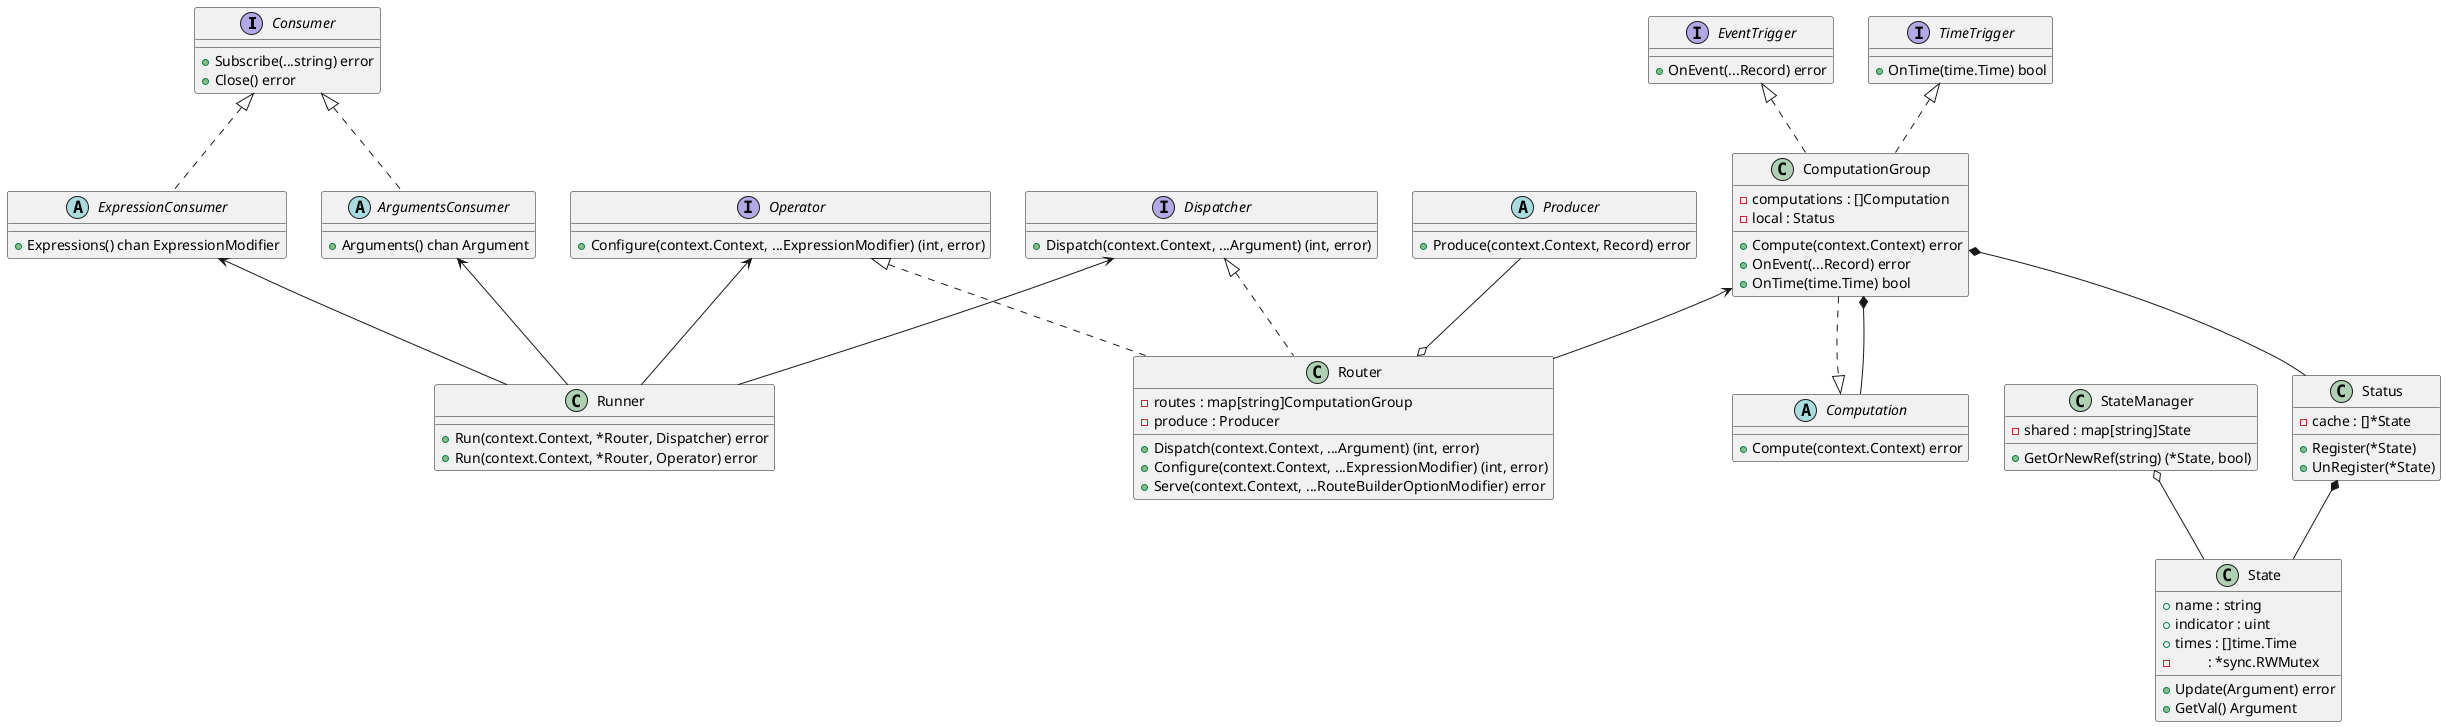@startuml
'class Header {
'    {field} + Key : string
'    {field} + Value : []byte
'}
'abstract Record {
'    {method} + MarshalBinary() ([]byte, error)
'    {method} + Metadata() ([]Header)
'    {method} + Object() ([]byte)
'}
'abstract Expression {}
'abstract ExpressionModifier {}
'abstract Argument {
'    {method} + Name() string
'    {method} + EventTime() int64
'    {method} + ProcessTime() int64
'    {method} + ObserveTime() int64
'    {method} + Value() interface{}
'    {method} + MarshalBinary() ([]byte, error)
'}

interface Consumer {
    {method} + Subscribe(...string) error
    {method} + Close() error
}
abstract ExpressionConsumer {
    {method} + Expressions() chan ExpressionModifier
}
abstract ArgumentsConsumer{
    {method} + Arguments() chan Argument
}
class State {
    {field} + name : string
    {field} + indicator : uint
    {field} + times : []time.Time
    {field} - \t : *sync.RWMutex
    {method} + Update(Argument) error
    {method} + GetVal() Argument
}
class StateManager {
    {field} - shared : map[string]State
    {method} + GetOrNewRef(string) (*State, bool)
}
class Status {
     {field}  - cache : []*State
     {method} + Register(*State)
     {method} + UnRegister(*State)
 }
abstract Producer {
    {method} + Produce(context.Context, Record) error
}
abstract Computation {
    {method} + Compute(context.Context) error
}
interface TimeTrigger{
    {method} + OnTime(time.Time) bool
}
interface EventTrigger{
    {method} + OnEvent(...Record) error
}
class ComputationGroup {
    {field}  - computations : []Computation
    {field}  - local : Status
    {method} + Compute(context.Context) error
    {method} + OnEvent(...Record) error
    {method} + OnTime(time.Time) bool
}
interface Operator {
    {method} + Configure(context.Context, ...ExpressionModifier) (int, error)
}
interface Dispatcher {
    {method} + Dispatch(context.Context, ...Argument) (int, error)
}
class Router {
    {field} - routes : map[string]ComputationGroup
    {field}  - produce : Producer
    {method} + Dispatch(context.Context, ...Argument) (int, error)
    {method} + Configure(context.Context, ...ExpressionModifier) (int, error)
    {method} + Serve(context.Context, ...RouteBuilderOptionModifier) error
}

class Runner {
    {method} + Run(context.Context, *Router, Dispatcher) error
    {method} + Run(context.Context, *Router, Operator) error
}

ComputationGroup    ..|> Computation
Consumer            <|.. ArgumentsConsumer
Consumer            <|.. ExpressionConsumer
Dispatcher          <|.. Router
EventTrigger    <|.. ComputationGroup
Operator            <|.. Router
TimeTrigger     <|.. ComputationGroup
Computation         --* ComputationGroup
ComputationGroup    *-- Status
Status              *-- State
Producer            --o Router
StateManager        o-- State
ArgumentsConsumer   <-- Runner
ComputationGroup    <-- Router
Dispatcher          <-- Runner
ExpressionConsumer  <-- Runner
Operator            <-- Runner
@enduml